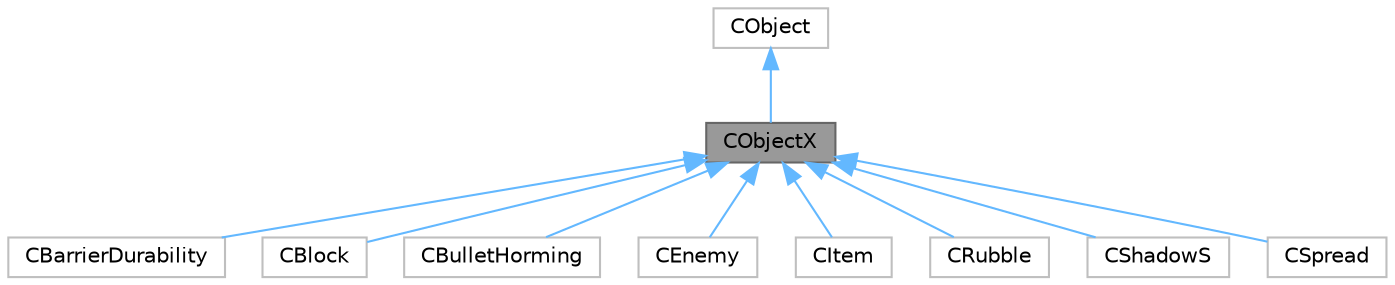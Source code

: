 digraph "CObjectX"
{
 // LATEX_PDF_SIZE
  bgcolor="transparent";
  edge [fontname=Helvetica,fontsize=10,labelfontname=Helvetica,labelfontsize=10];
  node [fontname=Helvetica,fontsize=10,shape=box,height=0.2,width=0.4];
  Node1 [id="Node000001",label="CObjectX",height=0.2,width=0.4,color="gray40", fillcolor="grey60", style="filled", fontcolor="black",tooltip=" "];
  Node2 -> Node1 [id="edge1_Node000001_Node000002",dir="back",color="steelblue1",style="solid",tooltip=" "];
  Node2 [id="Node000002",label="CObject",height=0.2,width=0.4,color="grey75", fillcolor="white", style="filled",URL="$class_c_object.html",tooltip=" "];
  Node1 -> Node3 [id="edge2_Node000001_Node000003",dir="back",color="steelblue1",style="solid",tooltip=" "];
  Node3 [id="Node000003",label="CBarrierDurability",height=0.2,width=0.4,color="grey75", fillcolor="white", style="filled",URL="$class_c_barrier_durability.html",tooltip=" "];
  Node1 -> Node4 [id="edge3_Node000001_Node000004",dir="back",color="steelblue1",style="solid",tooltip=" "];
  Node4 [id="Node000004",label="CBlock",height=0.2,width=0.4,color="grey75", fillcolor="white", style="filled",URL="$class_c_block.html",tooltip=" "];
  Node1 -> Node5 [id="edge4_Node000001_Node000005",dir="back",color="steelblue1",style="solid",tooltip=" "];
  Node5 [id="Node000005",label="CBulletHorming",height=0.2,width=0.4,color="grey75", fillcolor="white", style="filled",URL="$class_c_bullet_horming.html",tooltip=" "];
  Node1 -> Node6 [id="edge5_Node000001_Node000006",dir="back",color="steelblue1",style="solid",tooltip=" "];
  Node6 [id="Node000006",label="CEnemy",height=0.2,width=0.4,color="grey75", fillcolor="white", style="filled",URL="$class_c_enemy.html",tooltip=" "];
  Node1 -> Node7 [id="edge6_Node000001_Node000007",dir="back",color="steelblue1",style="solid",tooltip=" "];
  Node7 [id="Node000007",label="CItem",height=0.2,width=0.4,color="grey75", fillcolor="white", style="filled",URL="$class_c_item.html",tooltip=" "];
  Node1 -> Node8 [id="edge7_Node000001_Node000008",dir="back",color="steelblue1",style="solid",tooltip=" "];
  Node8 [id="Node000008",label="CRubble",height=0.2,width=0.4,color="grey75", fillcolor="white", style="filled",URL="$class_c_rubble.html",tooltip=" "];
  Node1 -> Node9 [id="edge8_Node000001_Node000009",dir="back",color="steelblue1",style="solid",tooltip=" "];
  Node9 [id="Node000009",label="CShadowS",height=0.2,width=0.4,color="grey75", fillcolor="white", style="filled",URL="$class_c_shadow_s.html",tooltip=" "];
  Node1 -> Node10 [id="edge9_Node000001_Node000010",dir="back",color="steelblue1",style="solid",tooltip=" "];
  Node10 [id="Node000010",label="CSpread",height=0.2,width=0.4,color="grey75", fillcolor="white", style="filled",URL="$class_c_spread.html",tooltip=" "];
}
